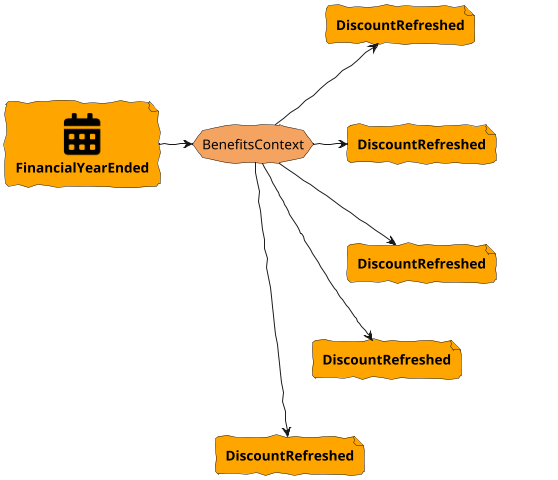 @startuml
!include <tupadr3/common>
!include <tupadr3/font-awesome-5/clock>
!include <tupadr3/font-awesome-5/calendar_alt>
!include <tupadr3/font-awesome-5/gripfire>

skinparam defaultFontName Purisa
skinparam handwritten true
skinparam backgroundcolor transparent

skinparam defaultTextAlignment center


scale 1200*480


storage BenefitsContext #SandyBrown

file FinancialYearEnded #Orange [
    <$calendar_alt>
    **FinancialYearEnded**
]


file DiscountRefreshed1 #Orange [
    **DiscountRefreshed**
]

file DiscountRefreshed2 #Orange [
    **DiscountRefreshed**
]

file DiscountRefreshed3 #Orange [
    **DiscountRefreshed**
]

file DiscountRefreshed4 #Orange [
    **DiscountRefreshed**
]

file DiscountRefreshed5 #Orange [
    **DiscountRefreshed**
]

FinancialYearEnded -> BenefitsContext
BenefitsContext -R-> DiscountRefreshed1
BenefitsContext -R-> DiscountRefreshed2
BenefitsContext -R-> DiscountRefreshed3
BenefitsContext -R-> DiscountRefreshed4
BenefitsContext -U-> DiscountRefreshed5

DiscountRefreshed1 -[hidden]U- DiscountRefreshed2
DiscountRefreshed1 -[hidden]D- DiscountRefreshed4
DiscountRefreshed1 -[hidden]U- DiscountRefreshed5
DiscountRefreshed2 -[hidden]U- DiscountRefreshed3


@enduml